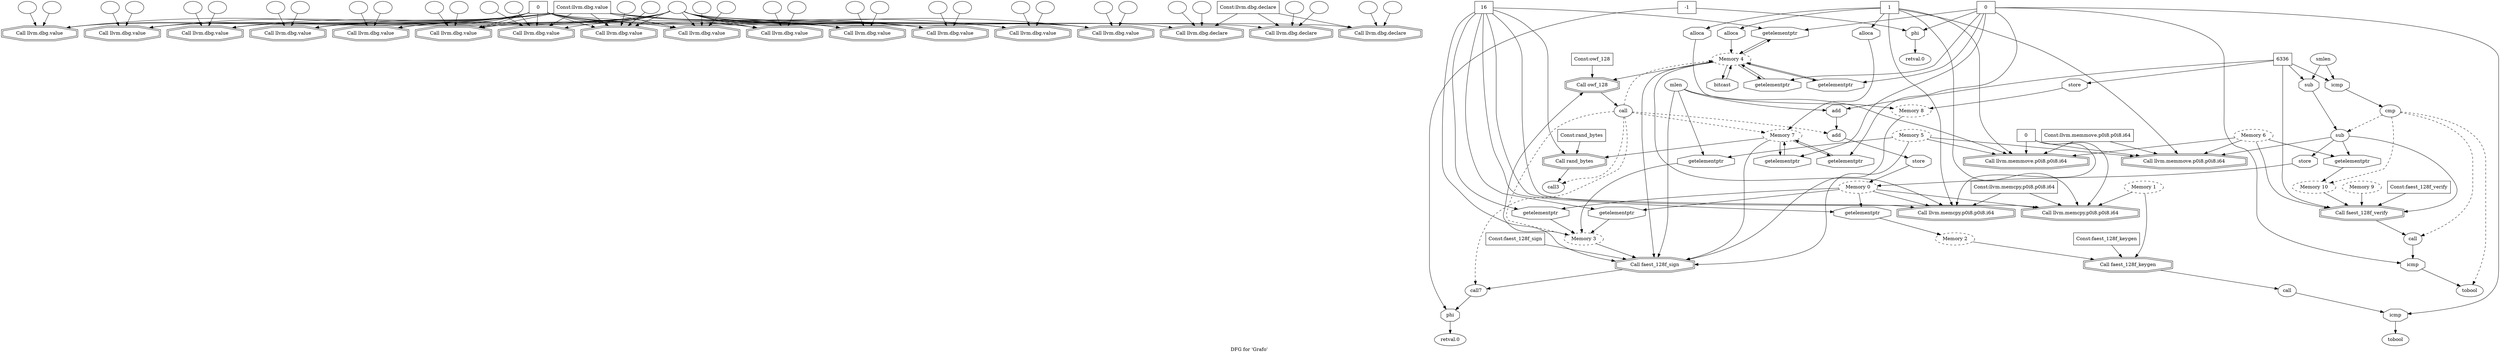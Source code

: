 digraph "DFG for 'Grafo'  "{
label="DFG for 'Grafo' ";
node_1[shape=ellipse,style=solid,label=""]
node_0[shape=doubleoctagon,style=solid,label="Call llvm.dbg.value"]
"node_1"->"node_0"
node_2[shape=box,style=solid,label="0"]
"node_2"->"node_0"
node_6[shape=doubleoctagon,style=solid,label="Call llvm.dbg.value"]
"node_2"->"node_6"
node_17[shape=doubleoctagon,style=solid,label="Call llvm.dbg.value"]
"node_2"->"node_17"
node_33[shape=doubleoctagon,style=solid,label="Call llvm.dbg.value"]
"node_2"->"node_33"
node_36[shape=doubleoctagon,style=solid,label="Call llvm.dbg.value"]
"node_2"->"node_36"
node_39[shape=doubleoctagon,style=solid,label="Call llvm.dbg.value"]
"node_2"->"node_39"
node_42[shape=doubleoctagon,style=solid,label="Call llvm.dbg.value"]
"node_2"->"node_42"
node_45[shape=doubleoctagon,style=solid,label="Call llvm.dbg.value"]
"node_2"->"node_45"
node_91[shape=doubleoctagon,style=solid,label="Call llvm.dbg.value"]
"node_2"->"node_91"
node_94[shape=doubleoctagon,style=solid,label="Call llvm.dbg.value"]
"node_2"->"node_94"
node_97[shape=doubleoctagon,style=solid,label="Call llvm.dbg.value"]
"node_2"->"node_97"
node_100[shape=doubleoctagon,style=solid,label="Call llvm.dbg.value"]
"node_2"->"node_100"
node_103[shape=doubleoctagon,style=solid,label="Call llvm.dbg.value"]
"node_2"->"node_103"
node_111[shape=doubleoctagon,style=solid,label="Call llvm.dbg.value"]
"node_2"->"node_111"
node_3[shape=ellipse,style=solid,label=""]
"node_3"->"node_0"
node_4[shape=ellipse,style=solid,label=""]
"node_4"->"node_0"
"node_4"->"node_6"
"node_4"->"node_17"
"node_4"->"node_33"
"node_4"->"node_36"
"node_4"->"node_39"
"node_4"->"node_42"
"node_4"->"node_45"
node_48[shape=doubleoctagon,style=solid,label="Call llvm.dbg.declare"]
"node_4"->"node_48"
node_70[shape=doubleoctagon,style=solid,label="Call llvm.dbg.declare"]
"node_4"->"node_70"
node_74[shape=doubleoctagon,style=solid,label="Call llvm.dbg.declare"]
"node_4"->"node_74"
"node_4"->"node_91"
"node_4"->"node_94"
"node_4"->"node_97"
"node_4"->"node_100"
"node_4"->"node_103"
"node_4"->"node_111"
node_5[shape=box,style=solid,label="Const:llvm.dbg.value"]
"node_5"->"node_0"
"node_5"->"node_6"
"node_5"->"node_17"
"node_5"->"node_33"
"node_5"->"node_36"
"node_5"->"node_39"
"node_5"->"node_42"
"node_5"->"node_45"
"node_5"->"node_91"
"node_5"->"node_94"
"node_5"->"node_97"
"node_5"->"node_100"
"node_5"->"node_103"
"node_5"->"node_111"
node_7[shape=ellipse,style=solid,label=""]
"node_7"->"node_6"
node_8[shape=ellipse,style=solid,label=""]
"node_8"->"node_6"
node_9[shape=ellipse,style=dashed,label="Memory 2"]
node_14[shape=doubleoctagon,style=solid,label="Call faest_128f_keygen"]
"node_9"->"node_14"
node_10[shape=octagon,style=solid,label="getelementptr"]
"node_10"->"node_9"
node_11[shape=ellipse,style=dashed,label="Memory 0"]
"node_11"->"node_10"
node_23[shape=doubleoctagon,style=solid,label="Call llvm.memcpy.p0i8.p0i8.i64"]
"node_11"->"node_23"
node_53[shape=doubleoctagon,style=solid,label="Call llvm.memcpy.p0i8.p0i8.i64"]
"node_11"->"node_53"
node_55[shape=octagon,style=solid,label="getelementptr"]
"node_11"->"node_55"
node_81[shape=octagon,style=solid,label="getelementptr"]
"node_11"->"node_81"
node_12[shape=box,style=solid,label="16"]
"node_12"->"node_10"
"node_12"->"node_23"
"node_12"->"node_53"
"node_12"->"node_55"
node_57[shape=octagon,style=solid,label="getelementptr"]
"node_12"->"node_57"
node_79[shape=doubleoctagon,style=solid,label="Call rand_bytes"]
"node_12"->"node_79"
"node_12"->"node_81"
node_86[shape=doubleoctagon,style=solid,label="Call faest_128f_sign"]
"node_12"->"node_86"
node_13[shape=ellipse,style=solid,label="call"]
node_21[shape=octagon,style=solid,label="icmp"]
"node_13"->"node_21"
"node_14"->"node_13"
node_15[shape=ellipse,style=dashed,label="Memory 1"]
"node_15"->"node_14"
"node_15"->"node_23"
node_16[shape=box,style=solid,label="Const:faest_128f_keygen"]
"node_16"->"node_14"
node_18[shape=ellipse,style=solid,label=""]
"node_18"->"node_17"
node_19[shape=ellipse,style=solid,label=""]
"node_19"->"node_17"
node_20[shape=ellipse,style=solid,label="tobool"]
"node_21"->"node_20"
node_22[shape=box,style=solid,label="0"]
"node_22"->"node_21"
node_56[shape=octagon,style=solid,label="getelementptr"]
"node_22"->"node_56"
"node_22"->"node_57"
node_77[shape=octagon,style=solid,label="getelementptr"]
"node_22"->"node_77"
node_82[shape=octagon,style=solid,label="getelementptr"]
"node_22"->"node_82"
node_83[shape=octagon,style=solid,label="getelementptr"]
"node_22"->"node_83"
node_121[shape=octagon,style=solid,label="icmp"]
"node_22"->"node_121"
node_125[shape=octagon,style=solid,label="phi"]
"node_22"->"node_125"
node_24[shape=box,style=solid,label="1"]
"node_24"->"node_23"
node_28[shape=octagon,style=solid,label="alloca"]
"node_24"->"node_28"
node_30[shape=octagon,style=solid,label="alloca"]
"node_24"->"node_30"
node_32[shape=octagon,style=solid,label="alloca"]
"node_24"->"node_32"
"node_24"->"node_53"
node_66[shape=doubleoctagon,style=solid,label="Call llvm.memmove.p0i8.p0i8.i64"]
"node_24"->"node_66"
node_123[shape=doubleoctagon,style=solid,label="Call llvm.memmove.p0i8.p0i8.i64"]
"node_24"->"node_123"
node_25[shape=box,style=solid,label="0"]
"node_25"->"node_23"
"node_25"->"node_53"
"node_25"->"node_66"
"node_25"->"node_123"
node_26[shape=box,style=solid,label="Const:llvm.memcpy.p0i8.p0i8.i64"]
"node_26"->"node_23"
"node_26"->"node_53"
node_27[shape=ellipse,style=dashed,label="Memory 4"]
node_52[shape=octagon,style=solid,label="bitcast"]
"node_27"->"node_52"
"node_27"->"node_53"
"node_27"->"node_56"
"node_27"->"node_57"
node_59[shape=doubleoctagon,style=solid,label="Call owf_128"]
"node_27"->"node_59"
"node_27"->"node_82"
"node_27"->"node_86"
"node_28"->"node_27"
node_29[shape=ellipse,style=dashed,label="Memory 8"]
"node_29"->"node_86"
"node_30"->"node_29"
node_31[shape=ellipse,style=dashed,label="Memory 7"]
"node_31"->"node_77"
"node_31"->"node_79"
"node_31"->"node_83"
"node_31"->"node_86"
"node_32"->"node_31"
node_34[shape=ellipse,style=solid,label=""]
"node_34"->"node_33"
node_35[shape=ellipse,style=solid,label=""]
"node_35"->"node_33"
node_37[shape=ellipse,style=solid,label=""]
"node_37"->"node_36"
node_38[shape=ellipse,style=solid,label=""]
"node_38"->"node_36"
node_40[shape=ellipse,style=solid,label=""]
"node_40"->"node_39"
node_41[shape=ellipse,style=solid,label=""]
"node_41"->"node_39"
node_43[shape=ellipse,style=solid,label=""]
"node_43"->"node_42"
node_44[shape=ellipse,style=solid,label=""]
"node_44"->"node_42"
node_46[shape=ellipse,style=solid,label=""]
"node_46"->"node_45"
node_47[shape=ellipse,style=solid,label=""]
"node_47"->"node_45"
node_49[shape=ellipse,style=solid,label=""]
"node_49"->"node_48"
node_50[shape=ellipse,style=solid,label=""]
"node_50"->"node_48"
node_51[shape=box,style=solid,label="Const:llvm.dbg.declare"]
"node_51"->"node_48"
"node_51"->"node_70"
"node_51"->"node_74"
"node_52"->"node_27"
node_54[shape=ellipse,style=dashed,label="Memory 3"]
"node_54"->"node_59"
"node_54"->"node_86"
"node_55"->"node_54"
"node_56"->"node_27"
"node_57"->"node_27"
node_58[shape=ellipse,style=solid,label="call"]
"node_58"->"node_27" [style=dashed]
"node_58"->"node_31" [style=dashed]
"node_58"->"node_54" [style=dashed]
node_61[shape=ellipse,style=solid,label="add"]
"node_58"->"node_61" [style=dashed]
node_78[shape=ellipse,style=solid,label="call3"]
"node_58"->"node_78" [style=dashed]
node_85[shape=ellipse,style=solid,label="call7"]
"node_58"->"node_85" [style=dashed]
"node_59"->"node_58"
node_60[shape=box,style=solid,label="Const:owf_128"]
"node_60"->"node_59"
node_65[shape=octagon,style=solid,label="store"]
"node_61"->"node_65"
node_62[shape=octagon,style=solid,label="add"]
"node_62"->"node_61"
node_63[shape=ellipse,style=solid,label="mlen"]
"node_63"->"node_62"
"node_63"->"node_66"
node_84[shape=octagon,style=solid,label="getelementptr"]
"node_63"->"node_84"
"node_63"->"node_86"
node_64[shape=box,style=solid,label="6336"]
"node_64"->"node_62"
node_73[shape=octagon,style=solid,label="store"]
"node_64"->"node_73"
node_107[shape=octagon,style=solid,label="icmp"]
"node_64"->"node_107"
node_110[shape=octagon,style=solid,label="sub"]
"node_64"->"node_110"
node_117[shape=doubleoctagon,style=solid,label="Call faest_128f_verify"]
"node_64"->"node_117"
"node_65"->"node_11"
node_67[shape=ellipse,style=dashed,label="Memory 5"]
"node_67"->"node_66"
"node_67"->"node_84"
"node_67"->"node_86"
"node_67"->"node_123"
node_68[shape=ellipse,style=dashed,label="Memory 6"]
"node_68"->"node_66"
node_115[shape=octagon,style=solid,label="getelementptr"]
"node_68"->"node_115"
"node_68"->"node_117"
"node_68"->"node_123"
node_69[shape=box,style=solid,label="Const:llvm.memmove.p0i8.p0i8.i64"]
"node_69"->"node_66"
"node_69"->"node_123"
node_71[shape=ellipse,style=solid,label=""]
"node_71"->"node_70"
node_72[shape=ellipse,style=solid,label=""]
"node_72"->"node_70"
"node_73"->"node_29"
node_75[shape=ellipse,style=solid,label=""]
"node_75"->"node_74"
node_76[shape=ellipse,style=solid,label=""]
"node_76"->"node_74"
"node_77"->"node_31"
"node_79"->"node_78"
node_80[shape=box,style=solid,label="Const:rand_bytes"]
"node_80"->"node_79"
"node_81"->"node_54"
"node_82"->"node_27"
"node_83"->"node_31"
"node_84"->"node_54"
node_89[shape=octagon,style=solid,label="phi"]
"node_85"->"node_89"
"node_86"->"node_85"
node_87[shape=box,style=solid,label="Const:faest_128f_sign"]
"node_87"->"node_86"
node_88[shape=ellipse,style=solid,label="retval.0"]
"node_89"->"node_88"
node_90[shape=box,style=solid,label="-1"]
"node_90"->"node_89"
"node_90"->"node_125"
node_92[shape=ellipse,style=solid,label=""]
"node_92"->"node_91"
node_93[shape=ellipse,style=solid,label=""]
"node_93"->"node_91"
node_95[shape=ellipse,style=solid,label=""]
"node_95"->"node_94"
node_96[shape=ellipse,style=solid,label=""]
"node_96"->"node_94"
node_98[shape=ellipse,style=solid,label=""]
"node_98"->"node_97"
node_99[shape=ellipse,style=solid,label=""]
"node_99"->"node_97"
node_101[shape=ellipse,style=solid,label=""]
"node_101"->"node_100"
node_102[shape=ellipse,style=solid,label=""]
"node_102"->"node_100"
node_104[shape=ellipse,style=solid,label=""]
"node_104"->"node_103"
node_105[shape=ellipse,style=solid,label=""]
"node_105"->"node_103"
node_106[shape=ellipse,style=solid,label="cmp"]
node_109[shape=ellipse,style=solid,label="sub"]
"node_106"->"node_109" [style=dashed]
node_114[shape=ellipse,style=dashed,label="Memory 10"]
"node_106"->"node_114" [style=dashed]
node_116[shape=ellipse,style=solid,label="call"]
"node_106"->"node_116" [style=dashed]
node_120[shape=ellipse,style=solid,label="tobool"]
"node_106"->"node_120" [style=dashed]
"node_107"->"node_106"
node_108[shape=ellipse,style=solid,label="smlen"]
"node_108"->"node_107"
"node_108"->"node_110"
"node_109"->"node_115"
"node_109"->"node_117"
node_122[shape=octagon,style=solid,label="store"]
"node_109"->"node_122"
"node_109"->"node_123"
"node_110"->"node_109"
node_112[shape=ellipse,style=solid,label=""]
"node_112"->"node_111"
node_113[shape=ellipse,style=solid,label=""]
"node_113"->"node_111"
"node_114"->"node_117"
"node_115"->"node_114"
"node_116"->"node_121"
"node_117"->"node_116"
node_118[shape=ellipse,style=dashed,label="Memory 9"]
"node_118"->"node_117"
node_119[shape=box,style=solid,label="Const:faest_128f_verify"]
"node_119"->"node_117"
"node_121"->"node_120"
"node_122"->"node_11"
node_124[shape=ellipse,style=solid,label="retval.0"]
"node_125"->"node_124"
}

